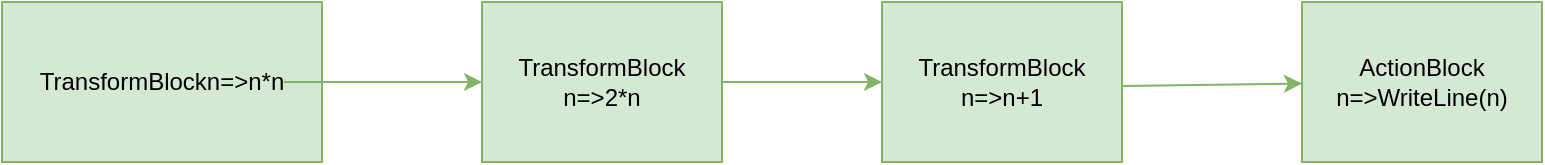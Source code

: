 <mxfile version="14.5.1" type="device"><diagram id="ZC7Ehu9uYOqQwH_9bSml" name="Page-1"><mxGraphModel dx="2062" dy="1183" grid="1" gridSize="10" guides="1" tooltips="1" connect="1" arrows="1" fold="1" page="1" pageScale="1" pageWidth="827" pageHeight="1169" math="0" shadow="0"><root><mxCell id="0"/><mxCell id="1" parent="0"/><mxCell id="xiBVBOmbcDuvu1_JIQyI-1" value="TransformBlockn=&amp;gt;n*n" style="rounded=0;whiteSpace=wrap;html=1;fillColor=#d5e8d4;strokeColor=#82b366;" vertex="1" parent="1"><mxGeometry x="40" y="200" width="160" height="80" as="geometry"/></mxCell><mxCell id="xiBVBOmbcDuvu1_JIQyI-2" value="TransformBlock&lt;br&gt;n=&amp;gt;2*n" style="rounded=0;whiteSpace=wrap;html=1;fillColor=#d5e8d4;strokeColor=#82b366;" vertex="1" parent="1"><mxGeometry x="280" y="200" width="120" height="80" as="geometry"/></mxCell><mxCell id="xiBVBOmbcDuvu1_JIQyI-3" value="TransformBlock&lt;br&gt;n=&amp;gt;n+1" style="rounded=0;whiteSpace=wrap;html=1;fillColor=#d5e8d4;strokeColor=#82b366;" vertex="1" parent="1"><mxGeometry x="480" y="200" width="120" height="80" as="geometry"/></mxCell><mxCell id="xiBVBOmbcDuvu1_JIQyI-4" value="ActionBlock&lt;br&gt;n=&amp;gt;WriteLine(n)" style="rounded=0;whiteSpace=wrap;html=1;fillColor=#d5e8d4;strokeColor=#82b366;" vertex="1" parent="1"><mxGeometry x="690" y="200" width="120" height="80" as="geometry"/></mxCell><mxCell id="xiBVBOmbcDuvu1_JIQyI-5" value="" style="endArrow=classic;html=1;entryX=0;entryY=0.5;entryDx=0;entryDy=0;fillColor=#d5e8d4;strokeColor=#82b366;" edge="1" parent="1" target="xiBVBOmbcDuvu1_JIQyI-2"><mxGeometry width="50" height="50" relative="1" as="geometry"><mxPoint x="181" y="240" as="sourcePoint"/><mxPoint x="230" y="370" as="targetPoint"/></mxGeometry></mxCell><mxCell id="xiBVBOmbcDuvu1_JIQyI-6" value="" style="endArrow=classic;html=1;entryX=0;entryY=0.5;entryDx=0;entryDy=0;exitX=1;exitY=0.5;exitDx=0;exitDy=0;fillColor=#d5e8d4;strokeColor=#82b366;" edge="1" parent="1" source="xiBVBOmbcDuvu1_JIQyI-2" target="xiBVBOmbcDuvu1_JIQyI-3"><mxGeometry width="50" height="50" relative="1" as="geometry"><mxPoint x="430" y="310" as="sourcePoint"/><mxPoint x="529" y="310" as="targetPoint"/></mxGeometry></mxCell><mxCell id="xiBVBOmbcDuvu1_JIQyI-7" value="" style="endArrow=classic;html=1;fillColor=#d5e8d4;strokeColor=#82b366;" edge="1" parent="1" target="xiBVBOmbcDuvu1_JIQyI-4"><mxGeometry width="50" height="50" relative="1" as="geometry"><mxPoint x="600" y="242" as="sourcePoint"/><mxPoint x="300" y="260" as="targetPoint"/></mxGeometry></mxCell></root></mxGraphModel></diagram></mxfile>